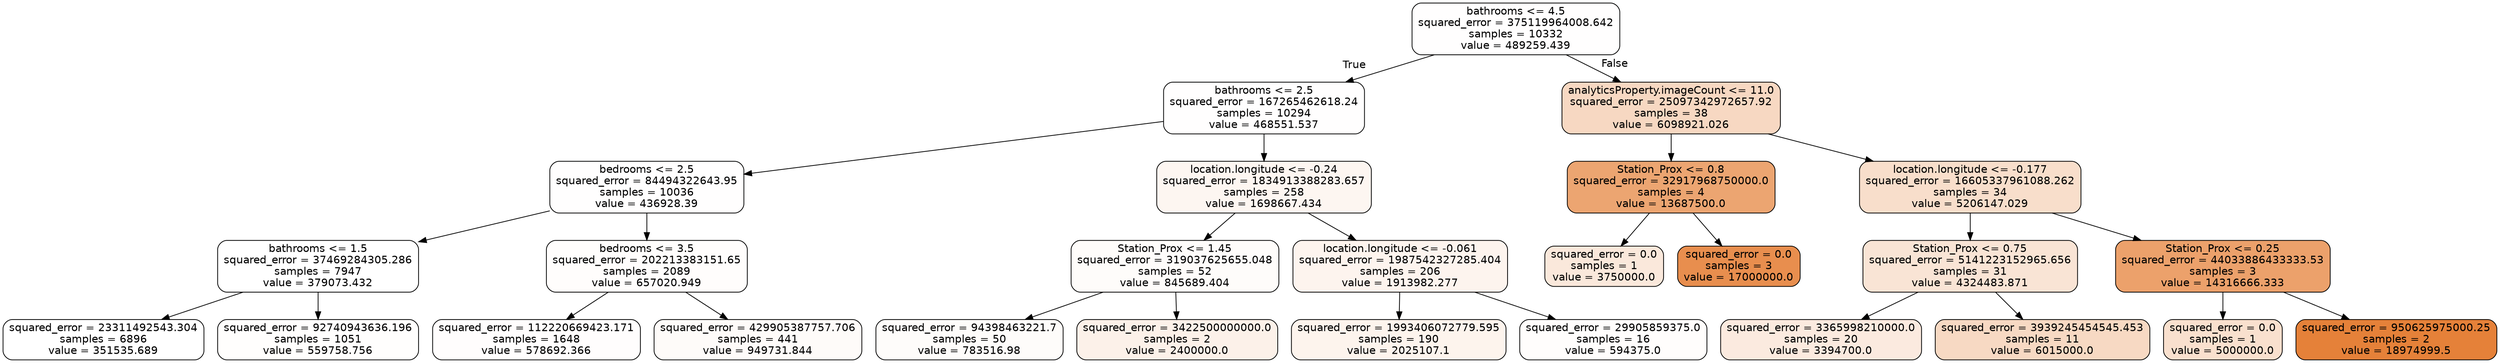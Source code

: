 digraph Tree {
node [shape=box, style="filled, rounded", color="black", fontname="helvetica"] ;
edge [fontname="helvetica"] ;
0 [label="bathrooms <= 4.5\nsquared_error = 375119964008.642\nsamples = 10332\nvalue = 489259.439", fillcolor="#fffefe"] ;
1 [label="bathrooms <= 2.5\nsquared_error = 167265462618.24\nsamples = 10294\nvalue = 468551.537", fillcolor="#fffefe"] ;
0 -> 1 [labeldistance=2.5, labelangle=45, headlabel="True"] ;
2 [label="bedrooms <= 2.5\nsquared_error = 84494322643.95\nsamples = 10036\nvalue = 436928.39", fillcolor="#fffefe"] ;
1 -> 2 ;
3 [label="bathrooms <= 1.5\nsquared_error = 37469284305.286\nsamples = 7947\nvalue = 379073.432", fillcolor="#ffffff"] ;
2 -> 3 ;
4 [label="squared_error = 23311492543.304\nsamples = 6896\nvalue = 351535.689", fillcolor="#ffffff"] ;
3 -> 4 ;
5 [label="squared_error = 92740943636.196\nsamples = 1051\nvalue = 559758.756", fillcolor="#fffefd"] ;
3 -> 5 ;
6 [label="bedrooms <= 3.5\nsquared_error = 202213383151.65\nsamples = 2089\nvalue = 657020.949", fillcolor="#fffdfc"] ;
2 -> 6 ;
7 [label="squared_error = 112220669423.171\nsamples = 1648\nvalue = 578692.366", fillcolor="#fffdfd"] ;
6 -> 7 ;
8 [label="squared_error = 429905387757.706\nsamples = 441\nvalue = 949731.844", fillcolor="#fefbf9"] ;
6 -> 8 ;
9 [label="location.longitude <= -0.24\nsquared_error = 1834913388283.657\nsamples = 258\nvalue = 1698667.434", fillcolor="#fdf6f1"] ;
1 -> 9 ;
10 [label="Station_Prox <= 1.45\nsquared_error = 319037625655.048\nsamples = 52\nvalue = 845689.404", fillcolor="#fefcfa"] ;
9 -> 10 ;
11 [label="squared_error = 94398463221.7\nsamples = 50\nvalue = 783516.98", fillcolor="#fefcfa"] ;
10 -> 11 ;
12 [label="squared_error = 3422500000000.0\nsamples = 2\nvalue = 2400000.0", fillcolor="#fcf1e9"] ;
10 -> 12 ;
13 [label="location.longitude <= -0.061\nsquared_error = 1987542327285.404\nsamples = 206\nvalue = 1913982.277", fillcolor="#fdf4ee"] ;
9 -> 13 ;
14 [label="squared_error = 1993406072779.595\nsamples = 190\nvalue = 2025107.1", fillcolor="#fdf4ed"] ;
13 -> 14 ;
15 [label="squared_error = 29905859375.0\nsamples = 16\nvalue = 594375.0", fillcolor="#fffdfc"] ;
13 -> 15 ;
16 [label="analyticsProperty.imageCount <= 11.0\nsquared_error = 25097342972657.92\nsamples = 38\nvalue = 6098921.026", fillcolor="#f7d8c2"] ;
0 -> 16 [labeldistance=2.5, labelangle=-45, headlabel="False"] ;
17 [label="Station_Prox <= 0.8\nsquared_error = 32917968750000.0\nsamples = 4\nvalue = 13687500.0", fillcolor="#eca571"] ;
16 -> 17 ;
18 [label="squared_error = 0.0\nsamples = 1\nvalue = 3750000.0", fillcolor="#fae8db"] ;
17 -> 18 ;
19 [label="squared_error = 0.0\nsamples = 3\nvalue = 17000000.0", fillcolor="#e88e4e"] ;
17 -> 19 ;
20 [label="location.longitude <= -0.177\nsquared_error = 16605337961088.262\nsamples = 34\nvalue = 5206147.029", fillcolor="#f8decb"] ;
16 -> 20 ;
21 [label="Station_Prox <= 0.75\nsquared_error = 5141223152965.656\nsamples = 31\nvalue = 4324483.871", fillcolor="#f9e4d5"] ;
20 -> 21 ;
22 [label="squared_error = 3365998210000.0\nsamples = 20\nvalue = 3394700.0", fillcolor="#fbeadf"] ;
21 -> 22 ;
23 [label="squared_error = 3939245454545.453\nsamples = 11\nvalue = 6015000.0", fillcolor="#f7d9c3"] ;
21 -> 23 ;
24 [label="Station_Prox <= 0.25\nsquared_error = 44033886433333.53\nsamples = 3\nvalue = 14316666.333", fillcolor="#eca16b"] ;
20 -> 24 ;
25 [label="squared_error = 0.0\nsamples = 1\nvalue = 5000000.0", fillcolor="#f9e0ce"] ;
24 -> 25 ;
26 [label="squared_error = 950625975000.25\nsamples = 2\nvalue = 18974999.5", fillcolor="#e58139"] ;
24 -> 26 ;
}